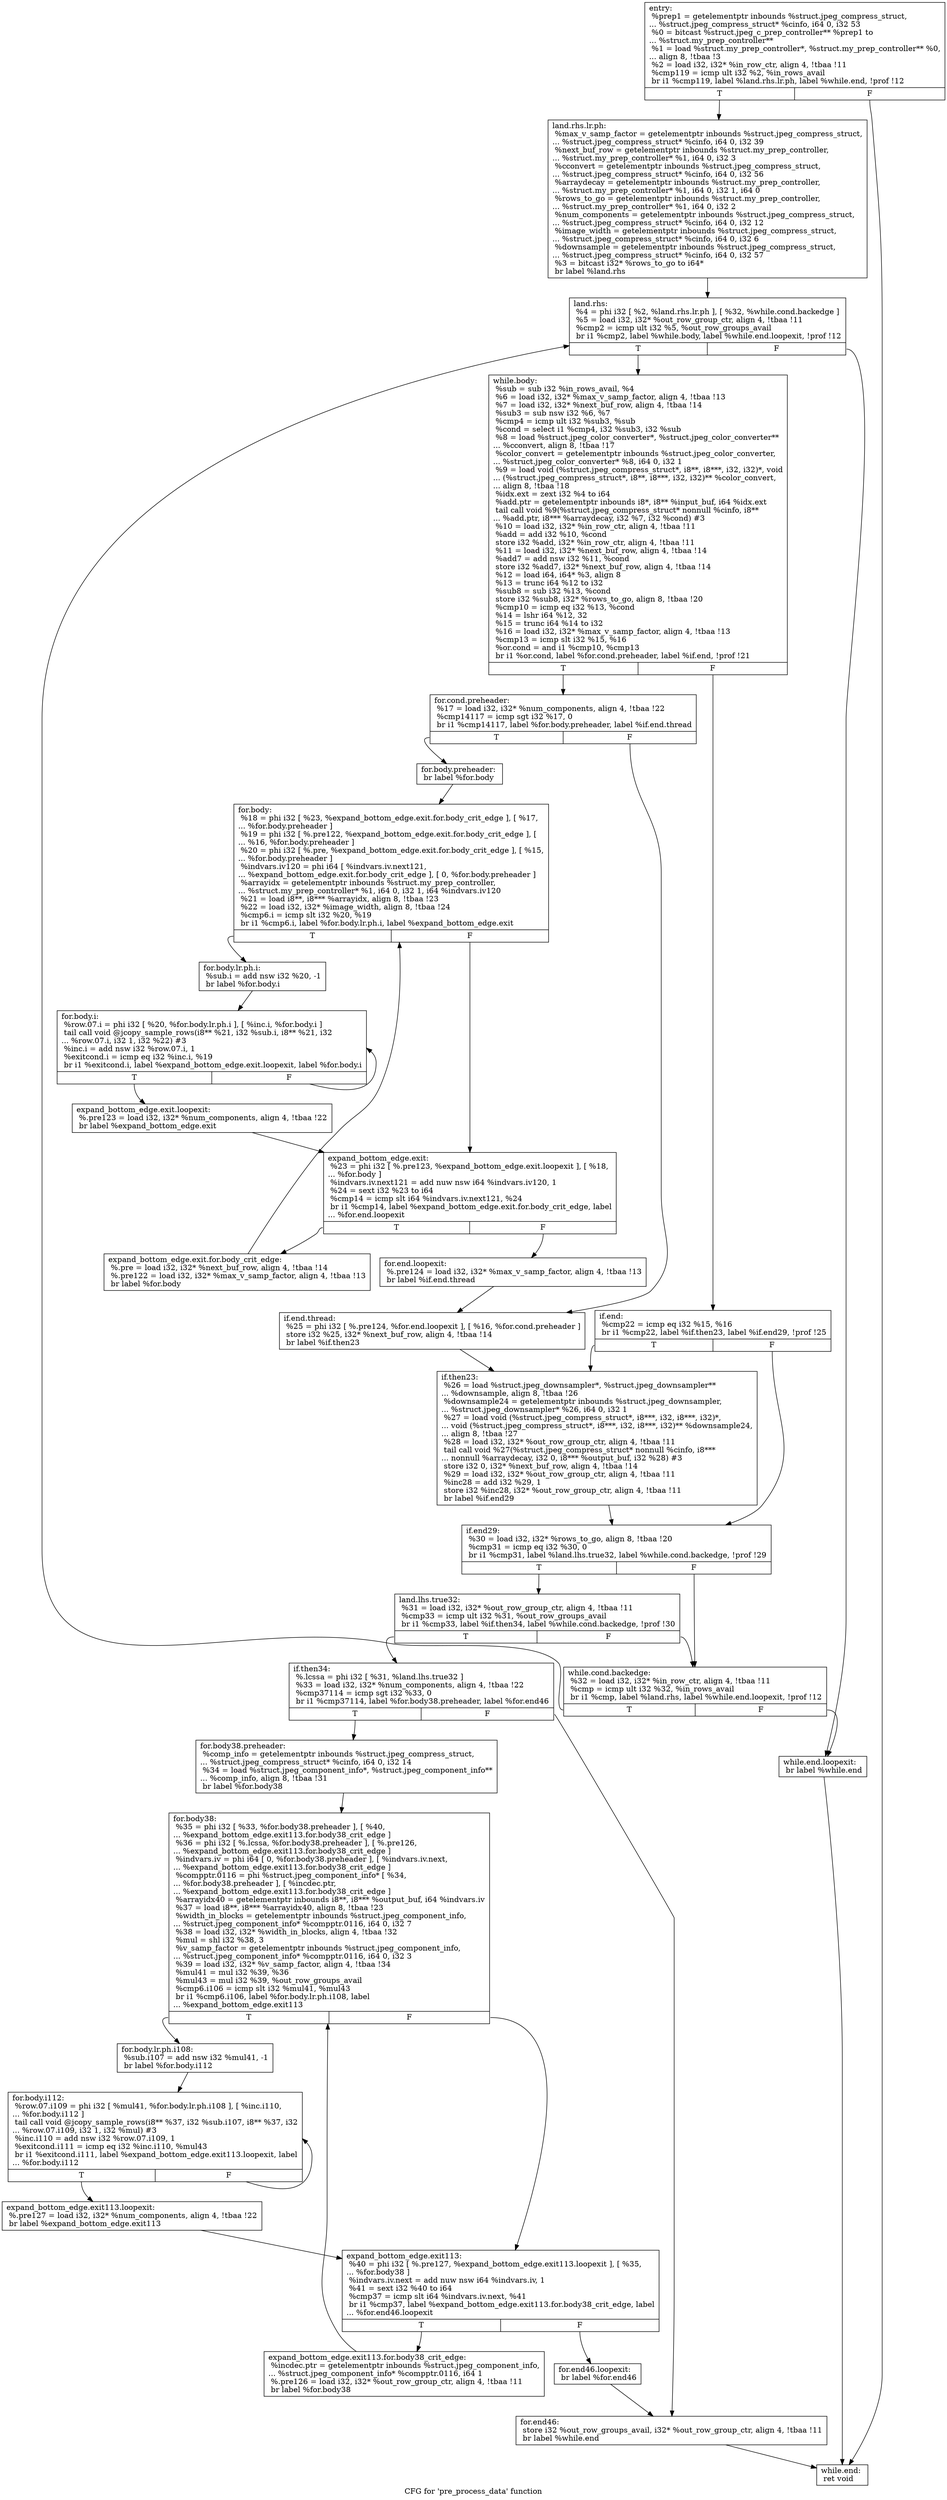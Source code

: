 digraph "CFG for 'pre_process_data' function" {
	label="CFG for 'pre_process_data' function";

	Node0x5d38000 [shape=record,label="{entry:\l  %prep1 = getelementptr inbounds %struct.jpeg_compress_struct,\l... %struct.jpeg_compress_struct* %cinfo, i64 0, i32 53\l  %0 = bitcast %struct.jpeg_c_prep_controller** %prep1 to\l... %struct.my_prep_controller**\l  %1 = load %struct.my_prep_controller*, %struct.my_prep_controller** %0,\l... align 8, !tbaa !3\l  %2 = load i32, i32* %in_row_ctr, align 4, !tbaa !11\l  %cmp119 = icmp ult i32 %2, %in_rows_avail\l  br i1 %cmp119, label %land.rhs.lr.ph, label %while.end, !prof !12\l|{<s0>T|<s1>F}}"];
	Node0x5d38000:s0 -> Node0x5d253b0;
	Node0x5d38000:s1 -> Node0x5d25460;
	Node0x5d253b0 [shape=record,label="{land.rhs.lr.ph:                                   \l  %max_v_samp_factor = getelementptr inbounds %struct.jpeg_compress_struct,\l... %struct.jpeg_compress_struct* %cinfo, i64 0, i32 39\l  %next_buf_row = getelementptr inbounds %struct.my_prep_controller,\l... %struct.my_prep_controller* %1, i64 0, i32 3\l  %cconvert = getelementptr inbounds %struct.jpeg_compress_struct,\l... %struct.jpeg_compress_struct* %cinfo, i64 0, i32 56\l  %arraydecay = getelementptr inbounds %struct.my_prep_controller,\l... %struct.my_prep_controller* %1, i64 0, i32 1, i64 0\l  %rows_to_go = getelementptr inbounds %struct.my_prep_controller,\l... %struct.my_prep_controller* %1, i64 0, i32 2\l  %num_components = getelementptr inbounds %struct.jpeg_compress_struct,\l... %struct.jpeg_compress_struct* %cinfo, i64 0, i32 12\l  %image_width = getelementptr inbounds %struct.jpeg_compress_struct,\l... %struct.jpeg_compress_struct* %cinfo, i64 0, i32 6\l  %downsample = getelementptr inbounds %struct.jpeg_compress_struct,\l... %struct.jpeg_compress_struct* %cinfo, i64 0, i32 57\l  %3 = bitcast i32* %rows_to_go to i64*\l  br label %land.rhs\l}"];
	Node0x5d253b0 -> Node0x5d3d6a0;
	Node0x5d3d6a0 [shape=record,label="{land.rhs:                                         \l  %4 = phi i32 [ %2, %land.rhs.lr.ph ], [ %32, %while.cond.backedge ]\l  %5 = load i32, i32* %out_row_group_ctr, align 4, !tbaa !11\l  %cmp2 = icmp ult i32 %5, %out_row_groups_avail\l  br i1 %cmp2, label %while.body, label %while.end.loopexit, !prof !12\l|{<s0>T|<s1>F}}"];
	Node0x5d3d6a0:s0 -> Node0x5d3daf0;
	Node0x5d3d6a0:s1 -> Node0x5d3dba0;
	Node0x5d3daf0 [shape=record,label="{while.body:                                       \l  %sub = sub i32 %in_rows_avail, %4\l  %6 = load i32, i32* %max_v_samp_factor, align 4, !tbaa !13\l  %7 = load i32, i32* %next_buf_row, align 4, !tbaa !14\l  %sub3 = sub nsw i32 %6, %7\l  %cmp4 = icmp ult i32 %sub3, %sub\l  %cond = select i1 %cmp4, i32 %sub3, i32 %sub\l  %8 = load %struct.jpeg_color_converter*, %struct.jpeg_color_converter**\l... %cconvert, align 8, !tbaa !17\l  %color_convert = getelementptr inbounds %struct.jpeg_color_converter,\l... %struct.jpeg_color_converter* %8, i64 0, i32 1\l  %9 = load void (%struct.jpeg_compress_struct*, i8**, i8***, i32, i32)*, void\l... (%struct.jpeg_compress_struct*, i8**, i8***, i32, i32)** %color_convert,\l... align 8, !tbaa !18\l  %idx.ext = zext i32 %4 to i64\l  %add.ptr = getelementptr inbounds i8*, i8** %input_buf, i64 %idx.ext\l  tail call void %9(%struct.jpeg_compress_struct* nonnull %cinfo, i8**\l... %add.ptr, i8*** %arraydecay, i32 %7, i32 %cond) #3\l  %10 = load i32, i32* %in_row_ctr, align 4, !tbaa !11\l  %add = add i32 %10, %cond\l  store i32 %add, i32* %in_row_ctr, align 4, !tbaa !11\l  %11 = load i32, i32* %next_buf_row, align 4, !tbaa !14\l  %add7 = add nsw i32 %11, %cond\l  store i32 %add7, i32* %next_buf_row, align 4, !tbaa !14\l  %12 = load i64, i64* %3, align 8\l  %13 = trunc i64 %12 to i32\l  %sub8 = sub i32 %13, %cond\l  store i32 %sub8, i32* %rows_to_go, align 8, !tbaa !20\l  %cmp10 = icmp eq i32 %13, %cond\l  %14 = lshr i64 %12, 32\l  %15 = trunc i64 %14 to i32\l  %16 = load i32, i32* %max_v_samp_factor, align 4, !tbaa !13\l  %cmp13 = icmp slt i32 %15, %16\l  %or.cond = and i1 %cmp10, %cmp13\l  br i1 %or.cond, label %for.cond.preheader, label %if.end, !prof !21\l|{<s0>T|<s1>F}}"];
	Node0x5d3daf0:s0 -> Node0x5d400f0;
	Node0x5d3daf0:s1 -> Node0x5d401f0;
	Node0x5d400f0 [shape=record,label="{for.cond.preheader:                               \l  %17 = load i32, i32* %num_components, align 4, !tbaa !22\l  %cmp14117 = icmp sgt i32 %17, 0\l  br i1 %cmp14117, label %for.body.preheader, label %if.end.thread\l|{<s0>T|<s1>F}}"];
	Node0x5d400f0:s0 -> Node0x5d40560;
	Node0x5d400f0:s1 -> Node0x5d40640;
	Node0x5d40560 [shape=record,label="{for.body.preheader:                               \l  br label %for.body\l}"];
	Node0x5d40560 -> Node0x5d40780;
	Node0x5d40780 [shape=record,label="{for.body:                                         \l  %18 = phi i32 [ %23, %expand_bottom_edge.exit.for.body_crit_edge ], [ %17,\l... %for.body.preheader ]\l  %19 = phi i32 [ %.pre122, %expand_bottom_edge.exit.for.body_crit_edge ], [\l... %16, %for.body.preheader ]\l  %20 = phi i32 [ %.pre, %expand_bottom_edge.exit.for.body_crit_edge ], [ %15,\l... %for.body.preheader ]\l  %indvars.iv120 = phi i64 [ %indvars.iv.next121,\l... %expand_bottom_edge.exit.for.body_crit_edge ], [ 0, %for.body.preheader ]\l  %arrayidx = getelementptr inbounds %struct.my_prep_controller,\l... %struct.my_prep_controller* %1, i64 0, i32 1, i64 %indvars.iv120\l  %21 = load i8**, i8*** %arrayidx, align 8, !tbaa !23\l  %22 = load i32, i32* %image_width, align 8, !tbaa !24\l  %cmp6.i = icmp slt i32 %20, %19\l  br i1 %cmp6.i, label %for.body.lr.ph.i, label %expand_bottom_edge.exit\l|{<s0>T|<s1>F}}"];
	Node0x5d40780:s0 -> Node0x5d41190;
	Node0x5d40780:s1 -> Node0x5d3dca0;
	Node0x5d41190 [shape=record,label="{for.body.lr.ph.i:                                 \l  %sub.i = add nsw i32 %20, -1\l  br label %for.body.i\l}"];
	Node0x5d41190 -> Node0x5d3deb0;
	Node0x5d3deb0 [shape=record,label="{for.body.i:                                       \l  %row.07.i = phi i32 [ %20, %for.body.lr.ph.i ], [ %inc.i, %for.body.i ]\l  tail call void @jcopy_sample_rows(i8** %21, i32 %sub.i, i8** %21, i32\l... %row.07.i, i32 1, i32 %22) #3\l  %inc.i = add nsw i32 %row.07.i, 1\l  %exitcond.i = icmp eq i32 %inc.i, %19\l  br i1 %exitcond.i, label %expand_bottom_edge.exit.loopexit, label %for.body.i\l|{<s0>T|<s1>F}}"];
	Node0x5d3deb0:s0 -> Node0x5d27460;
	Node0x5d3deb0:s1 -> Node0x5d3deb0;
	Node0x5d27460 [shape=record,label="{expand_bottom_edge.exit.loopexit:                 \l  %.pre123 = load i32, i32* %num_components, align 4, !tbaa !22\l  br label %expand_bottom_edge.exit\l}"];
	Node0x5d27460 -> Node0x5d3dca0;
	Node0x5d3dca0 [shape=record,label="{expand_bottom_edge.exit:                          \l  %23 = phi i32 [ %.pre123, %expand_bottom_edge.exit.loopexit ], [ %18,\l... %for.body ]\l  %indvars.iv.next121 = add nuw nsw i64 %indvars.iv120, 1\l  %24 = sext i32 %23 to i64\l  %cmp14 = icmp slt i64 %indvars.iv.next121, %24\l  br i1 %cmp14, label %expand_bottom_edge.exit.for.body_crit_edge, label\l... %for.end.loopexit\l|{<s0>T|<s1>F}}"];
	Node0x5d3dca0:s0 -> Node0x5d40920;
	Node0x5d3dca0:s1 -> Node0x5d27750;
	Node0x5d40920 [shape=record,label="{expand_bottom_edge.exit.for.body_crit_edge:       \l  %.pre = load i32, i32* %next_buf_row, align 4, !tbaa !14\l  %.pre122 = load i32, i32* %max_v_samp_factor, align 4, !tbaa !13\l  br label %for.body\l}"];
	Node0x5d40920 -> Node0x5d40780;
	Node0x5d27750 [shape=record,label="{for.end.loopexit:                                 \l  %.pre124 = load i32, i32* %max_v_samp_factor, align 4, !tbaa !13\l  br label %if.end.thread\l}"];
	Node0x5d27750 -> Node0x5d40640;
	Node0x5d40640 [shape=record,label="{if.end.thread:                                    \l  %25 = phi i32 [ %.pre124, %for.end.loopexit ], [ %16, %for.cond.preheader ]\l  store i32 %25, i32* %next_buf_row, align 4, !tbaa !14\l  br label %if.then23\l}"];
	Node0x5d40640 -> Node0x5d279f0;
	Node0x5d401f0 [shape=record,label="{if.end:                                           \l  %cmp22 = icmp eq i32 %15, %16\l  br i1 %cmp22, label %if.then23, label %if.end29, !prof !25\l|{<s0>T|<s1>F}}"];
	Node0x5d401f0:s0 -> Node0x5d279f0;
	Node0x5d401f0:s1 -> Node0x5d27b80;
	Node0x5d279f0 [shape=record,label="{if.then23:                                        \l  %26 = load %struct.jpeg_downsampler*, %struct.jpeg_downsampler**\l... %downsample, align 8, !tbaa !26\l  %downsample24 = getelementptr inbounds %struct.jpeg_downsampler,\l... %struct.jpeg_downsampler* %26, i64 0, i32 1\l  %27 = load void (%struct.jpeg_compress_struct*, i8***, i32, i8***, i32)*,\l... void (%struct.jpeg_compress_struct*, i8***, i32, i8***, i32)** %downsample24,\l... align 8, !tbaa !27\l  %28 = load i32, i32* %out_row_group_ctr, align 4, !tbaa !11\l  tail call void %27(%struct.jpeg_compress_struct* nonnull %cinfo, i8***\l... nonnull %arraydecay, i32 0, i8*** %output_buf, i32 %28) #3\l  store i32 0, i32* %next_buf_row, align 4, !tbaa !14\l  %29 = load i32, i32* %out_row_group_ctr, align 4, !tbaa !11\l  %inc28 = add i32 %29, 1\l  store i32 %inc28, i32* %out_row_group_ctr, align 4, !tbaa !11\l  br label %if.end29\l}"];
	Node0x5d279f0 -> Node0x5d27b80;
	Node0x5d27b80 [shape=record,label="{if.end29:                                         \l  %30 = load i32, i32* %rows_to_go, align 8, !tbaa !20\l  %cmp31 = icmp eq i32 %30, 0\l  br i1 %cmp31, label %land.lhs.true32, label %while.cond.backedge, !prof !29\l|{<s0>T|<s1>F}}"];
	Node0x5d27b80:s0 -> Node0x5d28850;
	Node0x5d27b80:s1 -> Node0x5d3d850;
	Node0x5d28850 [shape=record,label="{land.lhs.true32:                                  \l  %31 = load i32, i32* %out_row_group_ctr, align 4, !tbaa !11\l  %cmp33 = icmp ult i32 %31, %out_row_groups_avail\l  br i1 %cmp33, label %if.then34, label %while.cond.backedge, !prof !30\l|{<s0>T|<s1>F}}"];
	Node0x5d28850:s0 -> Node0x5d28b90;
	Node0x5d28850:s1 -> Node0x5d3d850;
	Node0x5d3d850 [shape=record,label="{while.cond.backedge:                              \l  %32 = load i32, i32* %in_row_ctr, align 4, !tbaa !11\l  %cmp = icmp ult i32 %32, %in_rows_avail\l  br i1 %cmp, label %land.rhs, label %while.end.loopexit, !prof !12\l|{<s0>T|<s1>F}}"];
	Node0x5d3d850:s0 -> Node0x5d3d6a0;
	Node0x5d3d850:s1 -> Node0x5d3dba0;
	Node0x5d28b90 [shape=record,label="{if.then34:                                        \l  %.lcssa = phi i32 [ %31, %land.lhs.true32 ]\l  %33 = load i32, i32* %num_components, align 4, !tbaa !22\l  %cmp37114 = icmp sgt i32 %33, 0\l  br i1 %cmp37114, label %for.body38.preheader, label %for.end46\l|{<s0>T|<s1>F}}"];
	Node0x5d28b90:s0 -> Node0x5d28f90;
	Node0x5d28b90:s1 -> Node0x5d45ab0;
	Node0x5d28f90 [shape=record,label="{for.body38.preheader:                             \l  %comp_info = getelementptr inbounds %struct.jpeg_compress_struct,\l... %struct.jpeg_compress_struct* %cinfo, i64 0, i32 14\l  %34 = load %struct.jpeg_component_info*, %struct.jpeg_component_info**\l... %comp_info, align 8, !tbaa !31\l  br label %for.body38\l}"];
	Node0x5d28f90 -> Node0x5d45cf0;
	Node0x5d45cf0 [shape=record,label="{for.body38:                                       \l  %35 = phi i32 [ %33, %for.body38.preheader ], [ %40,\l... %expand_bottom_edge.exit113.for.body38_crit_edge ]\l  %36 = phi i32 [ %.lcssa, %for.body38.preheader ], [ %.pre126,\l... %expand_bottom_edge.exit113.for.body38_crit_edge ]\l  %indvars.iv = phi i64 [ 0, %for.body38.preheader ], [ %indvars.iv.next,\l... %expand_bottom_edge.exit113.for.body38_crit_edge ]\l  %compptr.0116 = phi %struct.jpeg_component_info* [ %34,\l... %for.body38.preheader ], [ %incdec.ptr,\l... %expand_bottom_edge.exit113.for.body38_crit_edge ]\l  %arrayidx40 = getelementptr inbounds i8**, i8*** %output_buf, i64 %indvars.iv\l  %37 = load i8**, i8*** %arrayidx40, align 8, !tbaa !23\l  %width_in_blocks = getelementptr inbounds %struct.jpeg_component_info,\l... %struct.jpeg_component_info* %compptr.0116, i64 0, i32 7\l  %38 = load i32, i32* %width_in_blocks, align 4, !tbaa !32\l  %mul = shl i32 %38, 3\l  %v_samp_factor = getelementptr inbounds %struct.jpeg_component_info,\l... %struct.jpeg_component_info* %compptr.0116, i64 0, i32 3\l  %39 = load i32, i32* %v_samp_factor, align 4, !tbaa !34\l  %mul41 = mul i32 %39, %36\l  %mul43 = mul i32 %39, %out_row_groups_avail\l  %cmp6.i106 = icmp slt i32 %mul41, %mul43\l  br i1 %cmp6.i106, label %for.body.lr.ph.i108, label\l... %expand_bottom_edge.exit113\l|{<s0>T|<s1>F}}"];
	Node0x5d45cf0:s0 -> Node0x5d46bb0;
	Node0x5d45cf0:s1 -> Node0x5d46cb0;
	Node0x5d46bb0 [shape=record,label="{for.body.lr.ph.i108:                              \l  %sub.i107 = add nsw i32 %mul41, -1\l  br label %for.body.i112\l}"];
	Node0x5d46bb0 -> Node0x5d46f10;
	Node0x5d46f10 [shape=record,label="{for.body.i112:                                    \l  %row.07.i109 = phi i32 [ %mul41, %for.body.lr.ph.i108 ], [ %inc.i110,\l... %for.body.i112 ]\l  tail call void @jcopy_sample_rows(i8** %37, i32 %sub.i107, i8** %37, i32\l... %row.07.i109, i32 1, i32 %mul) #3\l  %inc.i110 = add nsw i32 %row.07.i109, 1\l  %exitcond.i111 = icmp eq i32 %inc.i110, %mul43\l  br i1 %exitcond.i111, label %expand_bottom_edge.exit113.loopexit, label\l... %for.body.i112\l|{<s0>T|<s1>F}}"];
	Node0x5d46f10:s0 -> Node0x5d47400;
	Node0x5d46f10:s1 -> Node0x5d46f10;
	Node0x5d47400 [shape=record,label="{expand_bottom_edge.exit113.loopexit:              \l  %.pre127 = load i32, i32* %num_components, align 4, !tbaa !22\l  br label %expand_bottom_edge.exit113\l}"];
	Node0x5d47400 -> Node0x5d46cb0;
	Node0x5d46cb0 [shape=record,label="{expand_bottom_edge.exit113:                       \l  %40 = phi i32 [ %.pre127, %expand_bottom_edge.exit113.loopexit ], [ %35,\l... %for.body38 ]\l  %indvars.iv.next = add nuw nsw i64 %indvars.iv, 1\l  %41 = sext i32 %40 to i64\l  %cmp37 = icmp slt i64 %indvars.iv.next, %41\l  br i1 %cmp37, label %expand_bottom_edge.exit113.for.body38_crit_edge, label\l... %for.end46.loopexit\l|{<s0>T|<s1>F}}"];
	Node0x5d46cb0:s0 -> Node0x5d45e70;
	Node0x5d46cb0:s1 -> Node0x5d41480;
	Node0x5d45e70 [shape=record,label="{expand_bottom_edge.exit113.for.body38_crit_edge:  \l  %incdec.ptr = getelementptr inbounds %struct.jpeg_component_info,\l... %struct.jpeg_component_info* %compptr.0116, i64 1\l  %.pre126 = load i32, i32* %out_row_group_ctr, align 4, !tbaa !11\l  br label %for.body38\l}"];
	Node0x5d45e70 -> Node0x5d45cf0;
	Node0x5d41480 [shape=record,label="{for.end46.loopexit:                               \l  br label %for.end46\l}"];
	Node0x5d41480 -> Node0x5d45ab0;
	Node0x5d45ab0 [shape=record,label="{for.end46:                                        \l  store i32 %out_row_groups_avail, i32* %out_row_group_ctr, align 4, !tbaa !11\l  br label %while.end\l}"];
	Node0x5d45ab0 -> Node0x5d25460;
	Node0x5d3dba0 [shape=record,label="{while.end.loopexit:                               \l  br label %while.end\l}"];
	Node0x5d3dba0 -> Node0x5d25460;
	Node0x5d25460 [shape=record,label="{while.end:                                        \l  ret void\l}"];
}
